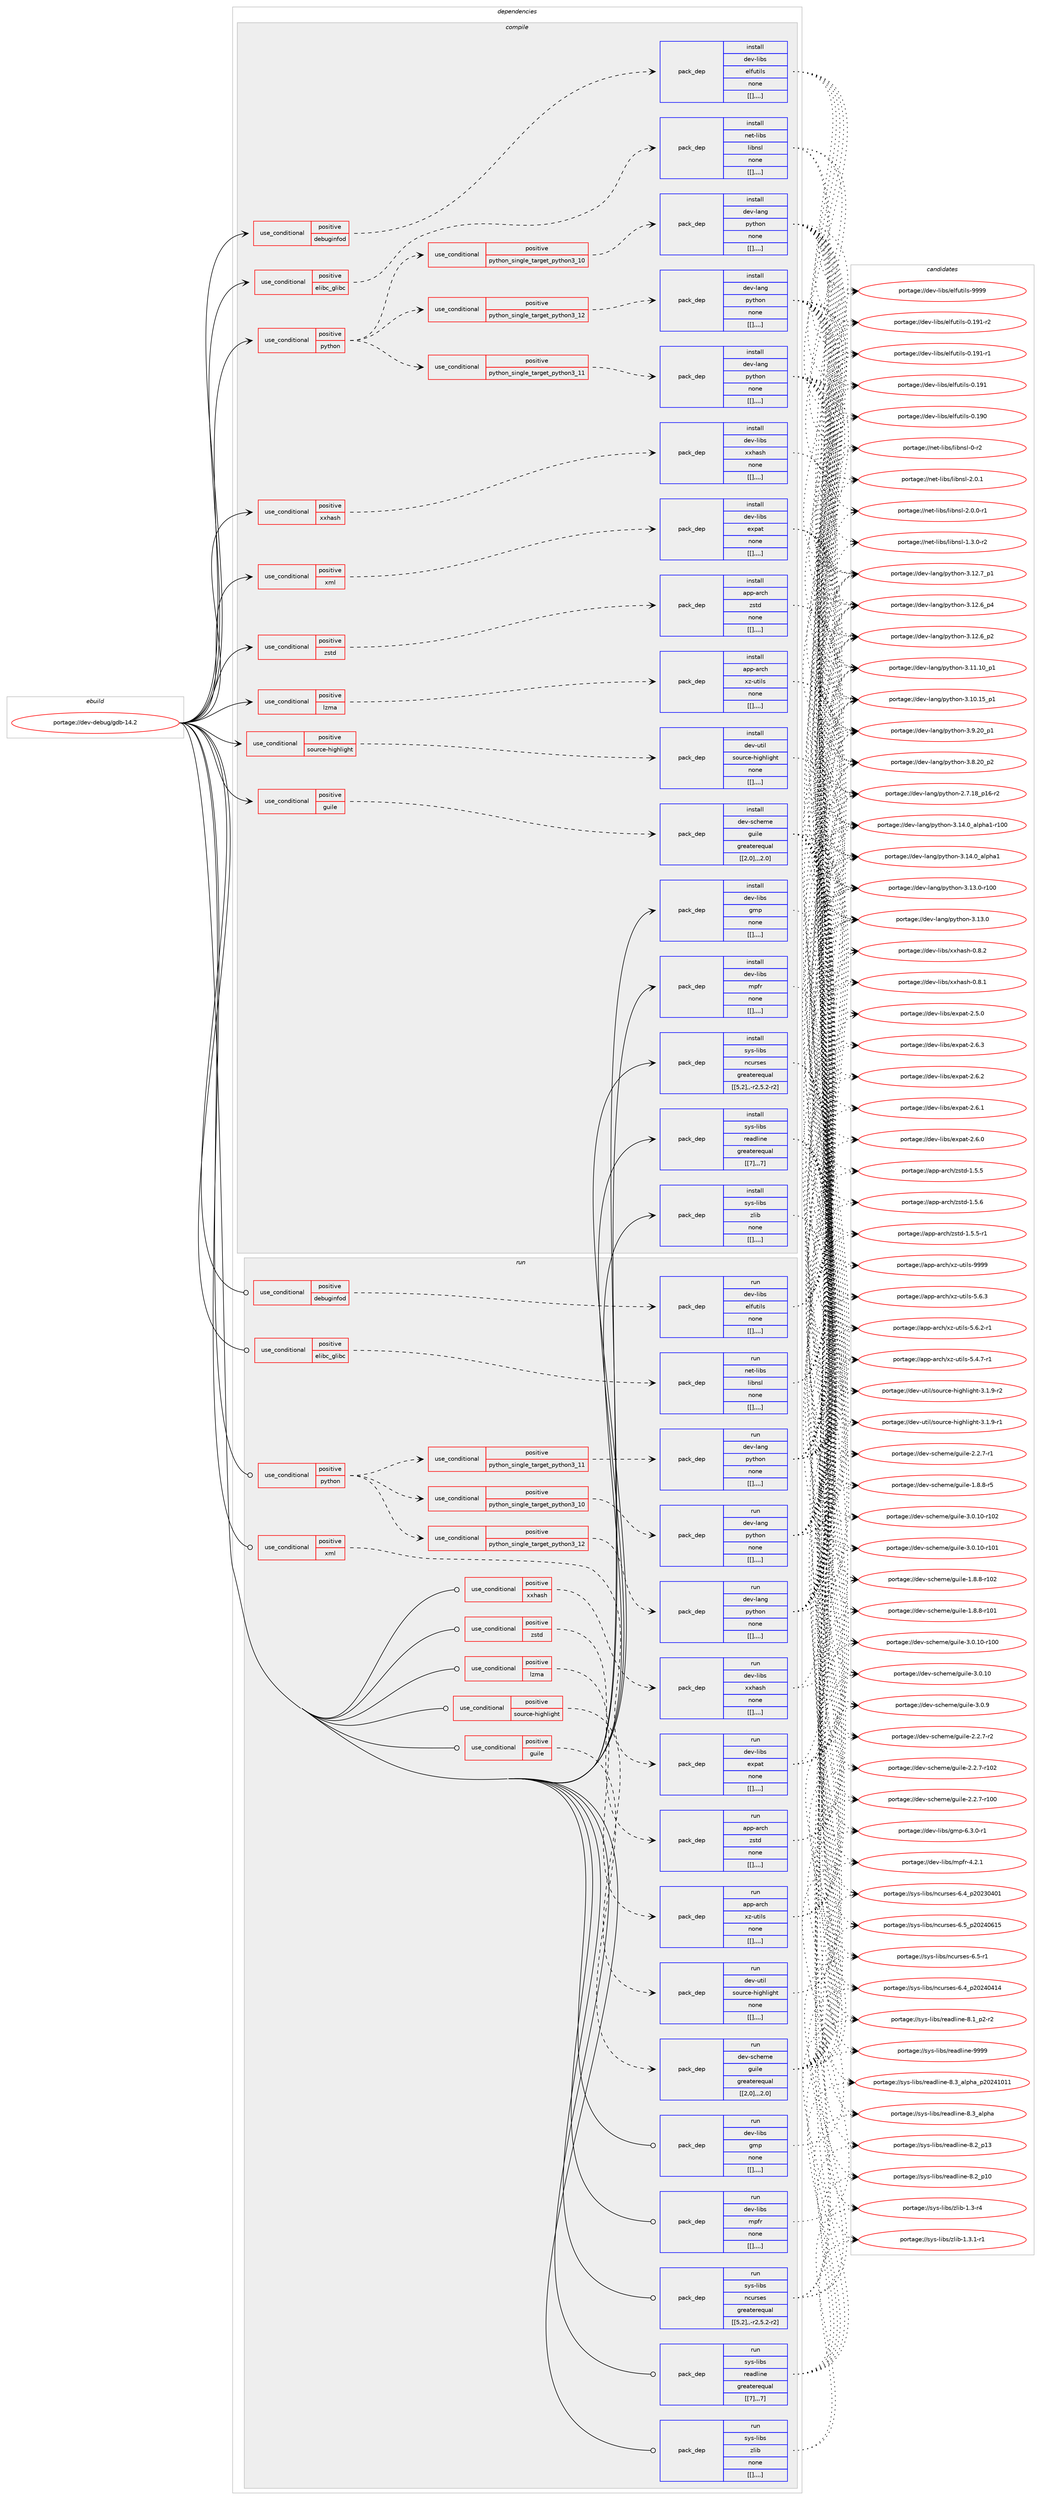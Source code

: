 digraph prolog {

# *************
# Graph options
# *************

newrank=true;
concentrate=true;
compound=true;
graph [rankdir=LR,fontname=Helvetica,fontsize=10,ranksep=1.5];#, ranksep=2.5, nodesep=0.2];
edge  [arrowhead=vee];
node  [fontname=Helvetica,fontsize=10];

# **********
# The ebuild
# **********

subgraph cluster_leftcol {
color=gray;
label=<<i>ebuild</i>>;
id [label="portage://dev-debug/gdb-14.2", color=red, width=4, href="../dev-debug/gdb-14.2.svg"];
}

# ****************
# The dependencies
# ****************

subgraph cluster_midcol {
color=gray;
label=<<i>dependencies</i>>;
subgraph cluster_compile {
fillcolor="#eeeeee";
style=filled;
label=<<i>compile</i>>;
subgraph cond20222 {
dependency74259 [label=<<TABLE BORDER="0" CELLBORDER="1" CELLSPACING="0" CELLPADDING="4"><TR><TD ROWSPAN="3" CELLPADDING="10">use_conditional</TD></TR><TR><TD>positive</TD></TR><TR><TD>debuginfod</TD></TR></TABLE>>, shape=none, color=red];
subgraph pack53025 {
dependency74344 [label=<<TABLE BORDER="0" CELLBORDER="1" CELLSPACING="0" CELLPADDING="4" WIDTH="220"><TR><TD ROWSPAN="6" CELLPADDING="30">pack_dep</TD></TR><TR><TD WIDTH="110">install</TD></TR><TR><TD>dev-libs</TD></TR><TR><TD>elfutils</TD></TR><TR><TD>none</TD></TR><TR><TD>[[],,,,]</TD></TR></TABLE>>, shape=none, color=blue];
}
dependency74259:e -> dependency74344:w [weight=20,style="dashed",arrowhead="vee"];
}
id:e -> dependency74259:w [weight=20,style="solid",arrowhead="vee"];
subgraph cond20242 {
dependency74366 [label=<<TABLE BORDER="0" CELLBORDER="1" CELLSPACING="0" CELLPADDING="4"><TR><TD ROWSPAN="3" CELLPADDING="10">use_conditional</TD></TR><TR><TD>positive</TD></TR><TR><TD>elibc_glibc</TD></TR></TABLE>>, shape=none, color=red];
subgraph pack53120 {
dependency74501 [label=<<TABLE BORDER="0" CELLBORDER="1" CELLSPACING="0" CELLPADDING="4" WIDTH="220"><TR><TD ROWSPAN="6" CELLPADDING="30">pack_dep</TD></TR><TR><TD WIDTH="110">install</TD></TR><TR><TD>net-libs</TD></TR><TR><TD>libnsl</TD></TR><TR><TD>none</TD></TR><TR><TD>[[],,,,]</TD></TR></TABLE>>, shape=none, color=blue];
}
dependency74366:e -> dependency74501:w [weight=20,style="dashed",arrowhead="vee"];
}
id:e -> dependency74366:w [weight=20,style="solid",arrowhead="vee"];
subgraph cond20305 {
dependency74547 [label=<<TABLE BORDER="0" CELLBORDER="1" CELLSPACING="0" CELLPADDING="4"><TR><TD ROWSPAN="3" CELLPADDING="10">use_conditional</TD></TR><TR><TD>positive</TD></TR><TR><TD>guile</TD></TR></TABLE>>, shape=none, color=red];
subgraph pack53227 {
dependency74550 [label=<<TABLE BORDER="0" CELLBORDER="1" CELLSPACING="0" CELLPADDING="4" WIDTH="220"><TR><TD ROWSPAN="6" CELLPADDING="30">pack_dep</TD></TR><TR><TD WIDTH="110">install</TD></TR><TR><TD>dev-scheme</TD></TR><TR><TD>guile</TD></TR><TR><TD>greaterequal</TD></TR><TR><TD>[[2,0],,,2.0]</TD></TR></TABLE>>, shape=none, color=blue];
}
dependency74547:e -> dependency74550:w [weight=20,style="dashed",arrowhead="vee"];
}
id:e -> dependency74547:w [weight=20,style="solid",arrowhead="vee"];
subgraph cond20329 {
dependency74641 [label=<<TABLE BORDER="0" CELLBORDER="1" CELLSPACING="0" CELLPADDING="4"><TR><TD ROWSPAN="3" CELLPADDING="10">use_conditional</TD></TR><TR><TD>positive</TD></TR><TR><TD>lzma</TD></TR></TABLE>>, shape=none, color=red];
subgraph pack53290 {
dependency74695 [label=<<TABLE BORDER="0" CELLBORDER="1" CELLSPACING="0" CELLPADDING="4" WIDTH="220"><TR><TD ROWSPAN="6" CELLPADDING="30">pack_dep</TD></TR><TR><TD WIDTH="110">install</TD></TR><TR><TD>app-arch</TD></TR><TR><TD>xz-utils</TD></TR><TR><TD>none</TD></TR><TR><TD>[[],,,,]</TD></TR></TABLE>>, shape=none, color=blue];
}
dependency74641:e -> dependency74695:w [weight=20,style="dashed",arrowhead="vee"];
}
id:e -> dependency74641:w [weight=20,style="solid",arrowhead="vee"];
subgraph cond20365 {
dependency74737 [label=<<TABLE BORDER="0" CELLBORDER="1" CELLSPACING="0" CELLPADDING="4"><TR><TD ROWSPAN="3" CELLPADDING="10">use_conditional</TD></TR><TR><TD>positive</TD></TR><TR><TD>python</TD></TR></TABLE>>, shape=none, color=red];
subgraph cond20375 {
dependency74764 [label=<<TABLE BORDER="0" CELLBORDER="1" CELLSPACING="0" CELLPADDING="4"><TR><TD ROWSPAN="3" CELLPADDING="10">use_conditional</TD></TR><TR><TD>positive</TD></TR><TR><TD>python_single_target_python3_10</TD></TR></TABLE>>, shape=none, color=red];
subgraph pack53375 {
dependency74772 [label=<<TABLE BORDER="0" CELLBORDER="1" CELLSPACING="0" CELLPADDING="4" WIDTH="220"><TR><TD ROWSPAN="6" CELLPADDING="30">pack_dep</TD></TR><TR><TD WIDTH="110">install</TD></TR><TR><TD>dev-lang</TD></TR><TR><TD>python</TD></TR><TR><TD>none</TD></TR><TR><TD>[[],,,,]</TD></TR></TABLE>>, shape=none, color=blue];
}
dependency74764:e -> dependency74772:w [weight=20,style="dashed",arrowhead="vee"];
}
dependency74737:e -> dependency74764:w [weight=20,style="dashed",arrowhead="vee"];
subgraph cond20387 {
dependency74780 [label=<<TABLE BORDER="0" CELLBORDER="1" CELLSPACING="0" CELLPADDING="4"><TR><TD ROWSPAN="3" CELLPADDING="10">use_conditional</TD></TR><TR><TD>positive</TD></TR><TR><TD>python_single_target_python3_11</TD></TR></TABLE>>, shape=none, color=red];
subgraph pack53513 {
dependency74975 [label=<<TABLE BORDER="0" CELLBORDER="1" CELLSPACING="0" CELLPADDING="4" WIDTH="220"><TR><TD ROWSPAN="6" CELLPADDING="30">pack_dep</TD></TR><TR><TD WIDTH="110">install</TD></TR><TR><TD>dev-lang</TD></TR><TR><TD>python</TD></TR><TR><TD>none</TD></TR><TR><TD>[[],,,,]</TD></TR></TABLE>>, shape=none, color=blue];
}
dependency74780:e -> dependency74975:w [weight=20,style="dashed",arrowhead="vee"];
}
dependency74737:e -> dependency74780:w [weight=20,style="dashed",arrowhead="vee"];
subgraph cond20458 {
dependency75078 [label=<<TABLE BORDER="0" CELLBORDER="1" CELLSPACING="0" CELLPADDING="4"><TR><TD ROWSPAN="3" CELLPADDING="10">use_conditional</TD></TR><TR><TD>positive</TD></TR><TR><TD>python_single_target_python3_12</TD></TR></TABLE>>, shape=none, color=red];
subgraph pack53582 {
dependency75091 [label=<<TABLE BORDER="0" CELLBORDER="1" CELLSPACING="0" CELLPADDING="4" WIDTH="220"><TR><TD ROWSPAN="6" CELLPADDING="30">pack_dep</TD></TR><TR><TD WIDTH="110">install</TD></TR><TR><TD>dev-lang</TD></TR><TR><TD>python</TD></TR><TR><TD>none</TD></TR><TR><TD>[[],,,,]</TD></TR></TABLE>>, shape=none, color=blue];
}
dependency75078:e -> dependency75091:w [weight=20,style="dashed",arrowhead="vee"];
}
dependency74737:e -> dependency75078:w [weight=20,style="dashed",arrowhead="vee"];
}
id:e -> dependency74737:w [weight=20,style="solid",arrowhead="vee"];
subgraph cond20493 {
dependency75150 [label=<<TABLE BORDER="0" CELLBORDER="1" CELLSPACING="0" CELLPADDING="4"><TR><TD ROWSPAN="3" CELLPADDING="10">use_conditional</TD></TR><TR><TD>positive</TD></TR><TR><TD>source-highlight</TD></TR></TABLE>>, shape=none, color=red];
subgraph pack53624 {
dependency75166 [label=<<TABLE BORDER="0" CELLBORDER="1" CELLSPACING="0" CELLPADDING="4" WIDTH="220"><TR><TD ROWSPAN="6" CELLPADDING="30">pack_dep</TD></TR><TR><TD WIDTH="110">install</TD></TR><TR><TD>dev-util</TD></TR><TR><TD>source-highlight</TD></TR><TR><TD>none</TD></TR><TR><TD>[[],,,,]</TD></TR></TABLE>>, shape=none, color=blue];
}
dependency75150:e -> dependency75166:w [weight=20,style="dashed",arrowhead="vee"];
}
id:e -> dependency75150:w [weight=20,style="solid",arrowhead="vee"];
subgraph cond20524 {
dependency75191 [label=<<TABLE BORDER="0" CELLBORDER="1" CELLSPACING="0" CELLPADDING="4"><TR><TD ROWSPAN="3" CELLPADDING="10">use_conditional</TD></TR><TR><TD>positive</TD></TR><TR><TD>xml</TD></TR></TABLE>>, shape=none, color=red];
subgraph pack53685 {
dependency75264 [label=<<TABLE BORDER="0" CELLBORDER="1" CELLSPACING="0" CELLPADDING="4" WIDTH="220"><TR><TD ROWSPAN="6" CELLPADDING="30">pack_dep</TD></TR><TR><TD WIDTH="110">install</TD></TR><TR><TD>dev-libs</TD></TR><TR><TD>expat</TD></TR><TR><TD>none</TD></TR><TR><TD>[[],,,,]</TD></TR></TABLE>>, shape=none, color=blue];
}
dependency75191:e -> dependency75264:w [weight=20,style="dashed",arrowhead="vee"];
}
id:e -> dependency75191:w [weight=20,style="solid",arrowhead="vee"];
subgraph cond20573 {
dependency75379 [label=<<TABLE BORDER="0" CELLBORDER="1" CELLSPACING="0" CELLPADDING="4"><TR><TD ROWSPAN="3" CELLPADDING="10">use_conditional</TD></TR><TR><TD>positive</TD></TR><TR><TD>xxhash</TD></TR></TABLE>>, shape=none, color=red];
subgraph pack53789 {
dependency75430 [label=<<TABLE BORDER="0" CELLBORDER="1" CELLSPACING="0" CELLPADDING="4" WIDTH="220"><TR><TD ROWSPAN="6" CELLPADDING="30">pack_dep</TD></TR><TR><TD WIDTH="110">install</TD></TR><TR><TD>dev-libs</TD></TR><TR><TD>xxhash</TD></TR><TR><TD>none</TD></TR><TR><TD>[[],,,,]</TD></TR></TABLE>>, shape=none, color=blue];
}
dependency75379:e -> dependency75430:w [weight=20,style="dashed",arrowhead="vee"];
}
id:e -> dependency75379:w [weight=20,style="solid",arrowhead="vee"];
subgraph cond20602 {
dependency75436 [label=<<TABLE BORDER="0" CELLBORDER="1" CELLSPACING="0" CELLPADDING="4"><TR><TD ROWSPAN="3" CELLPADDING="10">use_conditional</TD></TR><TR><TD>positive</TD></TR><TR><TD>zstd</TD></TR></TABLE>>, shape=none, color=red];
subgraph pack53840 {
dependency75461 [label=<<TABLE BORDER="0" CELLBORDER="1" CELLSPACING="0" CELLPADDING="4" WIDTH="220"><TR><TD ROWSPAN="6" CELLPADDING="30">pack_dep</TD></TR><TR><TD WIDTH="110">install</TD></TR><TR><TD>app-arch</TD></TR><TR><TD>zstd</TD></TR><TR><TD>none</TD></TR><TR><TD>[[],,,,]</TD></TR></TABLE>>, shape=none, color=blue];
}
dependency75436:e -> dependency75461:w [weight=20,style="dashed",arrowhead="vee"];
}
id:e -> dependency75436:w [weight=20,style="solid",arrowhead="vee"];
subgraph pack53846 {
dependency75488 [label=<<TABLE BORDER="0" CELLBORDER="1" CELLSPACING="0" CELLPADDING="4" WIDTH="220"><TR><TD ROWSPAN="6" CELLPADDING="30">pack_dep</TD></TR><TR><TD WIDTH="110">install</TD></TR><TR><TD>dev-libs</TD></TR><TR><TD>gmp</TD></TR><TR><TD>none</TD></TR><TR><TD>[[],,,,]</TD></TR></TABLE>>, shape=none, color=blue];
}
id:e -> dependency75488:w [weight=20,style="solid",arrowhead="vee"];
subgraph pack53868 {
dependency75511 [label=<<TABLE BORDER="0" CELLBORDER="1" CELLSPACING="0" CELLPADDING="4" WIDTH="220"><TR><TD ROWSPAN="6" CELLPADDING="30">pack_dep</TD></TR><TR><TD WIDTH="110">install</TD></TR><TR><TD>dev-libs</TD></TR><TR><TD>mpfr</TD></TR><TR><TD>none</TD></TR><TR><TD>[[],,,,]</TD></TR></TABLE>>, shape=none, color=blue];
}
id:e -> dependency75511:w [weight=20,style="solid",arrowhead="vee"];
subgraph pack53922 {
dependency75563 [label=<<TABLE BORDER="0" CELLBORDER="1" CELLSPACING="0" CELLPADDING="4" WIDTH="220"><TR><TD ROWSPAN="6" CELLPADDING="30">pack_dep</TD></TR><TR><TD WIDTH="110">install</TD></TR><TR><TD>sys-libs</TD></TR><TR><TD>ncurses</TD></TR><TR><TD>greaterequal</TD></TR><TR><TD>[[5,2],,-r2,5.2-r2]</TD></TR></TABLE>>, shape=none, color=blue];
}
id:e -> dependency75563:w [weight=20,style="solid",arrowhead="vee"];
subgraph pack53927 {
dependency75675 [label=<<TABLE BORDER="0" CELLBORDER="1" CELLSPACING="0" CELLPADDING="4" WIDTH="220"><TR><TD ROWSPAN="6" CELLPADDING="30">pack_dep</TD></TR><TR><TD WIDTH="110">install</TD></TR><TR><TD>sys-libs</TD></TR><TR><TD>readline</TD></TR><TR><TD>greaterequal</TD></TR><TR><TD>[[7],,,7]</TD></TR></TABLE>>, shape=none, color=blue];
}
id:e -> dependency75675:w [weight=20,style="solid",arrowhead="vee"];
subgraph pack53997 {
dependency75845 [label=<<TABLE BORDER="0" CELLBORDER="1" CELLSPACING="0" CELLPADDING="4" WIDTH="220"><TR><TD ROWSPAN="6" CELLPADDING="30">pack_dep</TD></TR><TR><TD WIDTH="110">install</TD></TR><TR><TD>sys-libs</TD></TR><TR><TD>zlib</TD></TR><TR><TD>none</TD></TR><TR><TD>[[],,,,]</TD></TR></TABLE>>, shape=none, color=blue];
}
id:e -> dependency75845:w [weight=20,style="solid",arrowhead="vee"];
}
subgraph cluster_compileandrun {
fillcolor="#eeeeee";
style=filled;
label=<<i>compile and run</i>>;
}
subgraph cluster_run {
fillcolor="#eeeeee";
style=filled;
label=<<i>run</i>>;
subgraph cond20729 {
dependency75935 [label=<<TABLE BORDER="0" CELLBORDER="1" CELLSPACING="0" CELLPADDING="4"><TR><TD ROWSPAN="3" CELLPADDING="10">use_conditional</TD></TR><TR><TD>positive</TD></TR><TR><TD>debuginfod</TD></TR></TABLE>>, shape=none, color=red];
subgraph pack54170 {
dependency76010 [label=<<TABLE BORDER="0" CELLBORDER="1" CELLSPACING="0" CELLPADDING="4" WIDTH="220"><TR><TD ROWSPAN="6" CELLPADDING="30">pack_dep</TD></TR><TR><TD WIDTH="110">run</TD></TR><TR><TD>dev-libs</TD></TR><TR><TD>elfutils</TD></TR><TR><TD>none</TD></TR><TR><TD>[[],,,,]</TD></TR></TABLE>>, shape=none, color=blue];
}
dependency75935:e -> dependency76010:w [weight=20,style="dashed",arrowhead="vee"];
}
id:e -> dependency75935:w [weight=20,style="solid",arrowhead="odot"];
subgraph cond20796 {
dependency76117 [label=<<TABLE BORDER="0" CELLBORDER="1" CELLSPACING="0" CELLPADDING="4"><TR><TD ROWSPAN="3" CELLPADDING="10">use_conditional</TD></TR><TR><TD>positive</TD></TR><TR><TD>elibc_glibc</TD></TR></TABLE>>, shape=none, color=red];
subgraph pack54278 {
dependency76141 [label=<<TABLE BORDER="0" CELLBORDER="1" CELLSPACING="0" CELLPADDING="4" WIDTH="220"><TR><TD ROWSPAN="6" CELLPADDING="30">pack_dep</TD></TR><TR><TD WIDTH="110">run</TD></TR><TR><TD>net-libs</TD></TR><TR><TD>libnsl</TD></TR><TR><TD>none</TD></TR><TR><TD>[[],,,,]</TD></TR></TABLE>>, shape=none, color=blue];
}
dependency76117:e -> dependency76141:w [weight=20,style="dashed",arrowhead="vee"];
}
id:e -> dependency76117:w [weight=20,style="solid",arrowhead="odot"];
subgraph cond20860 {
dependency76234 [label=<<TABLE BORDER="0" CELLBORDER="1" CELLSPACING="0" CELLPADDING="4"><TR><TD ROWSPAN="3" CELLPADDING="10">use_conditional</TD></TR><TR><TD>positive</TD></TR><TR><TD>guile</TD></TR></TABLE>>, shape=none, color=red];
subgraph pack54398 {
dependency76340 [label=<<TABLE BORDER="0" CELLBORDER="1" CELLSPACING="0" CELLPADDING="4" WIDTH="220"><TR><TD ROWSPAN="6" CELLPADDING="30">pack_dep</TD></TR><TR><TD WIDTH="110">run</TD></TR><TR><TD>dev-scheme</TD></TR><TR><TD>guile</TD></TR><TR><TD>greaterequal</TD></TR><TR><TD>[[2,0],,,2.0]</TD></TR></TABLE>>, shape=none, color=blue];
}
dependency76234:e -> dependency76340:w [weight=20,style="dashed",arrowhead="vee"];
}
id:e -> dependency76234:w [weight=20,style="solid",arrowhead="odot"];
subgraph cond20930 {
dependency76382 [label=<<TABLE BORDER="0" CELLBORDER="1" CELLSPACING="0" CELLPADDING="4"><TR><TD ROWSPAN="3" CELLPADDING="10">use_conditional</TD></TR><TR><TD>positive</TD></TR><TR><TD>lzma</TD></TR></TABLE>>, shape=none, color=red];
subgraph pack54442 {
dependency76385 [label=<<TABLE BORDER="0" CELLBORDER="1" CELLSPACING="0" CELLPADDING="4" WIDTH="220"><TR><TD ROWSPAN="6" CELLPADDING="30">pack_dep</TD></TR><TR><TD WIDTH="110">run</TD></TR><TR><TD>app-arch</TD></TR><TR><TD>xz-utils</TD></TR><TR><TD>none</TD></TR><TR><TD>[[],,,,]</TD></TR></TABLE>>, shape=none, color=blue];
}
dependency76382:e -> dependency76385:w [weight=20,style="dashed",arrowhead="vee"];
}
id:e -> dependency76382:w [weight=20,style="solid",arrowhead="odot"];
subgraph cond20934 {
dependency76392 [label=<<TABLE BORDER="0" CELLBORDER="1" CELLSPACING="0" CELLPADDING="4"><TR><TD ROWSPAN="3" CELLPADDING="10">use_conditional</TD></TR><TR><TD>positive</TD></TR><TR><TD>python</TD></TR></TABLE>>, shape=none, color=red];
subgraph cond20937 {
dependency76397 [label=<<TABLE BORDER="0" CELLBORDER="1" CELLSPACING="0" CELLPADDING="4"><TR><TD ROWSPAN="3" CELLPADDING="10">use_conditional</TD></TR><TR><TD>positive</TD></TR><TR><TD>python_single_target_python3_10</TD></TR></TABLE>>, shape=none, color=red];
subgraph pack54458 {
dependency76476 [label=<<TABLE BORDER="0" CELLBORDER="1" CELLSPACING="0" CELLPADDING="4" WIDTH="220"><TR><TD ROWSPAN="6" CELLPADDING="30">pack_dep</TD></TR><TR><TD WIDTH="110">run</TD></TR><TR><TD>dev-lang</TD></TR><TR><TD>python</TD></TR><TR><TD>none</TD></TR><TR><TD>[[],,,,]</TD></TR></TABLE>>, shape=none, color=blue];
}
dependency76397:e -> dependency76476:w [weight=20,style="dashed",arrowhead="vee"];
}
dependency76392:e -> dependency76397:w [weight=20,style="dashed",arrowhead="vee"];
subgraph cond21011 {
dependency76619 [label=<<TABLE BORDER="0" CELLBORDER="1" CELLSPACING="0" CELLPADDING="4"><TR><TD ROWSPAN="3" CELLPADDING="10">use_conditional</TD></TR><TR><TD>positive</TD></TR><TR><TD>python_single_target_python3_11</TD></TR></TABLE>>, shape=none, color=red];
subgraph pack54614 {
dependency76676 [label=<<TABLE BORDER="0" CELLBORDER="1" CELLSPACING="0" CELLPADDING="4" WIDTH="220"><TR><TD ROWSPAN="6" CELLPADDING="30">pack_dep</TD></TR><TR><TD WIDTH="110">run</TD></TR><TR><TD>dev-lang</TD></TR><TR><TD>python</TD></TR><TR><TD>none</TD></TR><TR><TD>[[],,,,]</TD></TR></TABLE>>, shape=none, color=blue];
}
dependency76619:e -> dependency76676:w [weight=20,style="dashed",arrowhead="vee"];
}
dependency76392:e -> dependency76619:w [weight=20,style="dashed",arrowhead="vee"];
subgraph cond21048 {
dependency76736 [label=<<TABLE BORDER="0" CELLBORDER="1" CELLSPACING="0" CELLPADDING="4"><TR><TD ROWSPAN="3" CELLPADDING="10">use_conditional</TD></TR><TR><TD>positive</TD></TR><TR><TD>python_single_target_python3_12</TD></TR></TABLE>>, shape=none, color=red];
subgraph pack54666 {
dependency76754 [label=<<TABLE BORDER="0" CELLBORDER="1" CELLSPACING="0" CELLPADDING="4" WIDTH="220"><TR><TD ROWSPAN="6" CELLPADDING="30">pack_dep</TD></TR><TR><TD WIDTH="110">run</TD></TR><TR><TD>dev-lang</TD></TR><TR><TD>python</TD></TR><TR><TD>none</TD></TR><TR><TD>[[],,,,]</TD></TR></TABLE>>, shape=none, color=blue];
}
dependency76736:e -> dependency76754:w [weight=20,style="dashed",arrowhead="vee"];
}
dependency76392:e -> dependency76736:w [weight=20,style="dashed",arrowhead="vee"];
}
id:e -> dependency76392:w [weight=20,style="solid",arrowhead="odot"];
subgraph cond21074 {
dependency76829 [label=<<TABLE BORDER="0" CELLBORDER="1" CELLSPACING="0" CELLPADDING="4"><TR><TD ROWSPAN="3" CELLPADDING="10">use_conditional</TD></TR><TR><TD>positive</TD></TR><TR><TD>source-highlight</TD></TR></TABLE>>, shape=none, color=red];
subgraph pack54732 {
dependency76830 [label=<<TABLE BORDER="0" CELLBORDER="1" CELLSPACING="0" CELLPADDING="4" WIDTH="220"><TR><TD ROWSPAN="6" CELLPADDING="30">pack_dep</TD></TR><TR><TD WIDTH="110">run</TD></TR><TR><TD>dev-util</TD></TR><TR><TD>source-highlight</TD></TR><TR><TD>none</TD></TR><TR><TD>[[],,,,]</TD></TR></TABLE>>, shape=none, color=blue];
}
dependency76829:e -> dependency76830:w [weight=20,style="dashed",arrowhead="vee"];
}
id:e -> dependency76829:w [weight=20,style="solid",arrowhead="odot"];
subgraph cond21083 {
dependency76835 [label=<<TABLE BORDER="0" CELLBORDER="1" CELLSPACING="0" CELLPADDING="4"><TR><TD ROWSPAN="3" CELLPADDING="10">use_conditional</TD></TR><TR><TD>positive</TD></TR><TR><TD>xml</TD></TR></TABLE>>, shape=none, color=red];
subgraph pack54765 {
dependency76870 [label=<<TABLE BORDER="0" CELLBORDER="1" CELLSPACING="0" CELLPADDING="4" WIDTH="220"><TR><TD ROWSPAN="6" CELLPADDING="30">pack_dep</TD></TR><TR><TD WIDTH="110">run</TD></TR><TR><TD>dev-libs</TD></TR><TR><TD>expat</TD></TR><TR><TD>none</TD></TR><TR><TD>[[],,,,]</TD></TR></TABLE>>, shape=none, color=blue];
}
dependency76835:e -> dependency76870:w [weight=20,style="dashed",arrowhead="vee"];
}
id:e -> dependency76835:w [weight=20,style="solid",arrowhead="odot"];
subgraph cond21090 {
dependency76873 [label=<<TABLE BORDER="0" CELLBORDER="1" CELLSPACING="0" CELLPADDING="4"><TR><TD ROWSPAN="3" CELLPADDING="10">use_conditional</TD></TR><TR><TD>positive</TD></TR><TR><TD>xxhash</TD></TR></TABLE>>, shape=none, color=red];
subgraph pack54785 {
dependency76983 [label=<<TABLE BORDER="0" CELLBORDER="1" CELLSPACING="0" CELLPADDING="4" WIDTH="220"><TR><TD ROWSPAN="6" CELLPADDING="30">pack_dep</TD></TR><TR><TD WIDTH="110">run</TD></TR><TR><TD>dev-libs</TD></TR><TR><TD>xxhash</TD></TR><TR><TD>none</TD></TR><TR><TD>[[],,,,]</TD></TR></TABLE>>, shape=none, color=blue];
}
dependency76873:e -> dependency76983:w [weight=20,style="dashed",arrowhead="vee"];
}
id:e -> dependency76873:w [weight=20,style="solid",arrowhead="odot"];
subgraph cond21114 {
dependency76989 [label=<<TABLE BORDER="0" CELLBORDER="1" CELLSPACING="0" CELLPADDING="4"><TR><TD ROWSPAN="3" CELLPADDING="10">use_conditional</TD></TR><TR><TD>positive</TD></TR><TR><TD>zstd</TD></TR></TABLE>>, shape=none, color=red];
subgraph pack54874 {
dependency77031 [label=<<TABLE BORDER="0" CELLBORDER="1" CELLSPACING="0" CELLPADDING="4" WIDTH="220"><TR><TD ROWSPAN="6" CELLPADDING="30">pack_dep</TD></TR><TR><TD WIDTH="110">run</TD></TR><TR><TD>app-arch</TD></TR><TR><TD>zstd</TD></TR><TR><TD>none</TD></TR><TR><TD>[[],,,,]</TD></TR></TABLE>>, shape=none, color=blue];
}
dependency76989:e -> dependency77031:w [weight=20,style="dashed",arrowhead="vee"];
}
id:e -> dependency76989:w [weight=20,style="solid",arrowhead="odot"];
subgraph pack54928 {
dependency77101 [label=<<TABLE BORDER="0" CELLBORDER="1" CELLSPACING="0" CELLPADDING="4" WIDTH="220"><TR><TD ROWSPAN="6" CELLPADDING="30">pack_dep</TD></TR><TR><TD WIDTH="110">run</TD></TR><TR><TD>dev-libs</TD></TR><TR><TD>gmp</TD></TR><TR><TD>none</TD></TR><TR><TD>[[],,,,]</TD></TR></TABLE>>, shape=none, color=blue];
}
id:e -> dependency77101:w [weight=20,style="solid",arrowhead="odot"];
subgraph pack54953 {
dependency77168 [label=<<TABLE BORDER="0" CELLBORDER="1" CELLSPACING="0" CELLPADDING="4" WIDTH="220"><TR><TD ROWSPAN="6" CELLPADDING="30">pack_dep</TD></TR><TR><TD WIDTH="110">run</TD></TR><TR><TD>dev-libs</TD></TR><TR><TD>mpfr</TD></TR><TR><TD>none</TD></TR><TR><TD>[[],,,,]</TD></TR></TABLE>>, shape=none, color=blue];
}
id:e -> dependency77168:w [weight=20,style="solid",arrowhead="odot"];
subgraph pack55000 {
dependency77235 [label=<<TABLE BORDER="0" CELLBORDER="1" CELLSPACING="0" CELLPADDING="4" WIDTH="220"><TR><TD ROWSPAN="6" CELLPADDING="30">pack_dep</TD></TR><TR><TD WIDTH="110">run</TD></TR><TR><TD>sys-libs</TD></TR><TR><TD>ncurses</TD></TR><TR><TD>greaterequal</TD></TR><TR><TD>[[5,2],,-r2,5.2-r2]</TD></TR></TABLE>>, shape=none, color=blue];
}
id:e -> dependency77235:w [weight=20,style="solid",arrowhead="odot"];
subgraph pack55042 {
dependency77253 [label=<<TABLE BORDER="0" CELLBORDER="1" CELLSPACING="0" CELLPADDING="4" WIDTH="220"><TR><TD ROWSPAN="6" CELLPADDING="30">pack_dep</TD></TR><TR><TD WIDTH="110">run</TD></TR><TR><TD>sys-libs</TD></TR><TR><TD>readline</TD></TR><TR><TD>greaterequal</TD></TR><TR><TD>[[7],,,7]</TD></TR></TABLE>>, shape=none, color=blue];
}
id:e -> dependency77253:w [weight=20,style="solid",arrowhead="odot"];
subgraph pack55054 {
dependency77256 [label=<<TABLE BORDER="0" CELLBORDER="1" CELLSPACING="0" CELLPADDING="4" WIDTH="220"><TR><TD ROWSPAN="6" CELLPADDING="30">pack_dep</TD></TR><TR><TD WIDTH="110">run</TD></TR><TR><TD>sys-libs</TD></TR><TR><TD>zlib</TD></TR><TR><TD>none</TD></TR><TR><TD>[[],,,,]</TD></TR></TABLE>>, shape=none, color=blue];
}
id:e -> dependency77256:w [weight=20,style="solid",arrowhead="odot"];
}
}

# **************
# The candidates
# **************

subgraph cluster_choices {
rank=same;
color=gray;
label=<<i>candidates</i>>;

subgraph choice53482 {
color=black;
nodesep=1;
choice1001011184510810598115471011081021171161051081154557575757 [label="portage://dev-libs/elfutils-9999", color=red, width=4,href="../dev-libs/elfutils-9999.svg"];
choice1001011184510810598115471011081021171161051081154548464957494511450 [label="portage://dev-libs/elfutils-0.191-r2", color=red, width=4,href="../dev-libs/elfutils-0.191-r2.svg"];
choice1001011184510810598115471011081021171161051081154548464957494511449 [label="portage://dev-libs/elfutils-0.191-r1", color=red, width=4,href="../dev-libs/elfutils-0.191-r1.svg"];
choice100101118451081059811547101108102117116105108115454846495749 [label="portage://dev-libs/elfutils-0.191", color=red, width=4,href="../dev-libs/elfutils-0.191.svg"];
choice100101118451081059811547101108102117116105108115454846495748 [label="portage://dev-libs/elfutils-0.190", color=red, width=4,href="../dev-libs/elfutils-0.190.svg"];
dependency74344:e -> choice1001011184510810598115471011081021171161051081154557575757:w [style=dotted,weight="100"];
dependency74344:e -> choice1001011184510810598115471011081021171161051081154548464957494511450:w [style=dotted,weight="100"];
dependency74344:e -> choice1001011184510810598115471011081021171161051081154548464957494511449:w [style=dotted,weight="100"];
dependency74344:e -> choice100101118451081059811547101108102117116105108115454846495749:w [style=dotted,weight="100"];
dependency74344:e -> choice100101118451081059811547101108102117116105108115454846495748:w [style=dotted,weight="100"];
}
subgraph choice53497 {
color=black;
nodesep=1;
choice11010111645108105981154710810598110115108455046484649 [label="portage://net-libs/libnsl-2.0.1", color=red, width=4,href="../net-libs/libnsl-2.0.1.svg"];
choice110101116451081059811547108105981101151084550464846484511449 [label="portage://net-libs/libnsl-2.0.0-r1", color=red, width=4,href="../net-libs/libnsl-2.0.0-r1.svg"];
choice110101116451081059811547108105981101151084549465146484511450 [label="portage://net-libs/libnsl-1.3.0-r2", color=red, width=4,href="../net-libs/libnsl-1.3.0-r2.svg"];
choice1101011164510810598115471081059811011510845484511450 [label="portage://net-libs/libnsl-0-r2", color=red, width=4,href="../net-libs/libnsl-0-r2.svg"];
dependency74501:e -> choice11010111645108105981154710810598110115108455046484649:w [style=dotted,weight="100"];
dependency74501:e -> choice110101116451081059811547108105981101151084550464846484511449:w [style=dotted,weight="100"];
dependency74501:e -> choice110101116451081059811547108105981101151084549465146484511450:w [style=dotted,weight="100"];
dependency74501:e -> choice1101011164510810598115471081059811011510845484511450:w [style=dotted,weight="100"];
}
subgraph choice53504 {
color=black;
nodesep=1;
choice1001011184511599104101109101471031171051081014551464846494845114494850 [label="portage://dev-scheme/guile-3.0.10-r102", color=red, width=4,href="../dev-scheme/guile-3.0.10-r102.svg"];
choice1001011184511599104101109101471031171051081014551464846494845114494849 [label="portage://dev-scheme/guile-3.0.10-r101", color=red, width=4,href="../dev-scheme/guile-3.0.10-r101.svg"];
choice1001011184511599104101109101471031171051081014551464846494845114494848 [label="portage://dev-scheme/guile-3.0.10-r100", color=red, width=4,href="../dev-scheme/guile-3.0.10-r100.svg"];
choice10010111845115991041011091014710311710510810145514648464948 [label="portage://dev-scheme/guile-3.0.10", color=red, width=4,href="../dev-scheme/guile-3.0.10.svg"];
choice100101118451159910410110910147103117105108101455146484657 [label="portage://dev-scheme/guile-3.0.9", color=red, width=4,href="../dev-scheme/guile-3.0.9.svg"];
choice1001011184511599104101109101471031171051081014550465046554511450 [label="portage://dev-scheme/guile-2.2.7-r2", color=red, width=4,href="../dev-scheme/guile-2.2.7-r2.svg"];
choice10010111845115991041011091014710311710510810145504650465545114494850 [label="portage://dev-scheme/guile-2.2.7-r102", color=red, width=4,href="../dev-scheme/guile-2.2.7-r102.svg"];
choice10010111845115991041011091014710311710510810145504650465545114494848 [label="portage://dev-scheme/guile-2.2.7-r100", color=red, width=4,href="../dev-scheme/guile-2.2.7-r100.svg"];
choice1001011184511599104101109101471031171051081014550465046554511449 [label="portage://dev-scheme/guile-2.2.7-r1", color=red, width=4,href="../dev-scheme/guile-2.2.7-r1.svg"];
choice1001011184511599104101109101471031171051081014549465646564511453 [label="portage://dev-scheme/guile-1.8.8-r5", color=red, width=4,href="../dev-scheme/guile-1.8.8-r5.svg"];
choice10010111845115991041011091014710311710510810145494656465645114494850 [label="portage://dev-scheme/guile-1.8.8-r102", color=red, width=4,href="../dev-scheme/guile-1.8.8-r102.svg"];
choice10010111845115991041011091014710311710510810145494656465645114494849 [label="portage://dev-scheme/guile-1.8.8-r101", color=red, width=4,href="../dev-scheme/guile-1.8.8-r101.svg"];
dependency74550:e -> choice1001011184511599104101109101471031171051081014551464846494845114494850:w [style=dotted,weight="100"];
dependency74550:e -> choice1001011184511599104101109101471031171051081014551464846494845114494849:w [style=dotted,weight="100"];
dependency74550:e -> choice1001011184511599104101109101471031171051081014551464846494845114494848:w [style=dotted,weight="100"];
dependency74550:e -> choice10010111845115991041011091014710311710510810145514648464948:w [style=dotted,weight="100"];
dependency74550:e -> choice100101118451159910410110910147103117105108101455146484657:w [style=dotted,weight="100"];
dependency74550:e -> choice1001011184511599104101109101471031171051081014550465046554511450:w [style=dotted,weight="100"];
dependency74550:e -> choice10010111845115991041011091014710311710510810145504650465545114494850:w [style=dotted,weight="100"];
dependency74550:e -> choice10010111845115991041011091014710311710510810145504650465545114494848:w [style=dotted,weight="100"];
dependency74550:e -> choice1001011184511599104101109101471031171051081014550465046554511449:w [style=dotted,weight="100"];
dependency74550:e -> choice1001011184511599104101109101471031171051081014549465646564511453:w [style=dotted,weight="100"];
dependency74550:e -> choice10010111845115991041011091014710311710510810145494656465645114494850:w [style=dotted,weight="100"];
dependency74550:e -> choice10010111845115991041011091014710311710510810145494656465645114494849:w [style=dotted,weight="100"];
}
subgraph choice53526 {
color=black;
nodesep=1;
choice9711211245971149910447120122451171161051081154557575757 [label="portage://app-arch/xz-utils-9999", color=red, width=4,href="../app-arch/xz-utils-9999.svg"];
choice971121124597114991044712012245117116105108115455346544651 [label="portage://app-arch/xz-utils-5.6.3", color=red, width=4,href="../app-arch/xz-utils-5.6.3.svg"];
choice9711211245971149910447120122451171161051081154553465446504511449 [label="portage://app-arch/xz-utils-5.6.2-r1", color=red, width=4,href="../app-arch/xz-utils-5.6.2-r1.svg"];
choice9711211245971149910447120122451171161051081154553465246554511449 [label="portage://app-arch/xz-utils-5.4.7-r1", color=red, width=4,href="../app-arch/xz-utils-5.4.7-r1.svg"];
dependency74695:e -> choice9711211245971149910447120122451171161051081154557575757:w [style=dotted,weight="100"];
dependency74695:e -> choice971121124597114991044712012245117116105108115455346544651:w [style=dotted,weight="100"];
dependency74695:e -> choice9711211245971149910447120122451171161051081154553465446504511449:w [style=dotted,weight="100"];
dependency74695:e -> choice9711211245971149910447120122451171161051081154553465246554511449:w [style=dotted,weight="100"];
}
subgraph choice53530 {
color=black;
nodesep=1;
choice100101118451089711010347112121116104111110455146495246489597108112104974945114494848 [label="portage://dev-lang/python-3.14.0_alpha1-r100", color=red, width=4,href="../dev-lang/python-3.14.0_alpha1-r100.svg"];
choice1001011184510897110103471121211161041111104551464952464895971081121049749 [label="portage://dev-lang/python-3.14.0_alpha1", color=red, width=4,href="../dev-lang/python-3.14.0_alpha1.svg"];
choice1001011184510897110103471121211161041111104551464951464845114494848 [label="portage://dev-lang/python-3.13.0-r100", color=red, width=4,href="../dev-lang/python-3.13.0-r100.svg"];
choice10010111845108971101034711212111610411111045514649514648 [label="portage://dev-lang/python-3.13.0", color=red, width=4,href="../dev-lang/python-3.13.0.svg"];
choice100101118451089711010347112121116104111110455146495046559511249 [label="portage://dev-lang/python-3.12.7_p1", color=red, width=4,href="../dev-lang/python-3.12.7_p1.svg"];
choice100101118451089711010347112121116104111110455146495046549511252 [label="portage://dev-lang/python-3.12.6_p4", color=red, width=4,href="../dev-lang/python-3.12.6_p4.svg"];
choice100101118451089711010347112121116104111110455146495046549511250 [label="portage://dev-lang/python-3.12.6_p2", color=red, width=4,href="../dev-lang/python-3.12.6_p2.svg"];
choice10010111845108971101034711212111610411111045514649494649489511249 [label="portage://dev-lang/python-3.11.10_p1", color=red, width=4,href="../dev-lang/python-3.11.10_p1.svg"];
choice10010111845108971101034711212111610411111045514649484649539511249 [label="portage://dev-lang/python-3.10.15_p1", color=red, width=4,href="../dev-lang/python-3.10.15_p1.svg"];
choice100101118451089711010347112121116104111110455146574650489511249 [label="portage://dev-lang/python-3.9.20_p1", color=red, width=4,href="../dev-lang/python-3.9.20_p1.svg"];
choice100101118451089711010347112121116104111110455146564650489511250 [label="portage://dev-lang/python-3.8.20_p2", color=red, width=4,href="../dev-lang/python-3.8.20_p2.svg"];
choice100101118451089711010347112121116104111110455046554649569511249544511450 [label="portage://dev-lang/python-2.7.18_p16-r2", color=red, width=4,href="../dev-lang/python-2.7.18_p16-r2.svg"];
dependency74772:e -> choice100101118451089711010347112121116104111110455146495246489597108112104974945114494848:w [style=dotted,weight="100"];
dependency74772:e -> choice1001011184510897110103471121211161041111104551464952464895971081121049749:w [style=dotted,weight="100"];
dependency74772:e -> choice1001011184510897110103471121211161041111104551464951464845114494848:w [style=dotted,weight="100"];
dependency74772:e -> choice10010111845108971101034711212111610411111045514649514648:w [style=dotted,weight="100"];
dependency74772:e -> choice100101118451089711010347112121116104111110455146495046559511249:w [style=dotted,weight="100"];
dependency74772:e -> choice100101118451089711010347112121116104111110455146495046549511252:w [style=dotted,weight="100"];
dependency74772:e -> choice100101118451089711010347112121116104111110455146495046549511250:w [style=dotted,weight="100"];
dependency74772:e -> choice10010111845108971101034711212111610411111045514649494649489511249:w [style=dotted,weight="100"];
dependency74772:e -> choice10010111845108971101034711212111610411111045514649484649539511249:w [style=dotted,weight="100"];
dependency74772:e -> choice100101118451089711010347112121116104111110455146574650489511249:w [style=dotted,weight="100"];
dependency74772:e -> choice100101118451089711010347112121116104111110455146564650489511250:w [style=dotted,weight="100"];
dependency74772:e -> choice100101118451089711010347112121116104111110455046554649569511249544511450:w [style=dotted,weight="100"];
}
subgraph choice53598 {
color=black;
nodesep=1;
choice100101118451089711010347112121116104111110455146495246489597108112104974945114494848 [label="portage://dev-lang/python-3.14.0_alpha1-r100", color=red, width=4,href="../dev-lang/python-3.14.0_alpha1-r100.svg"];
choice1001011184510897110103471121211161041111104551464952464895971081121049749 [label="portage://dev-lang/python-3.14.0_alpha1", color=red, width=4,href="../dev-lang/python-3.14.0_alpha1.svg"];
choice1001011184510897110103471121211161041111104551464951464845114494848 [label="portage://dev-lang/python-3.13.0-r100", color=red, width=4,href="../dev-lang/python-3.13.0-r100.svg"];
choice10010111845108971101034711212111610411111045514649514648 [label="portage://dev-lang/python-3.13.0", color=red, width=4,href="../dev-lang/python-3.13.0.svg"];
choice100101118451089711010347112121116104111110455146495046559511249 [label="portage://dev-lang/python-3.12.7_p1", color=red, width=4,href="../dev-lang/python-3.12.7_p1.svg"];
choice100101118451089711010347112121116104111110455146495046549511252 [label="portage://dev-lang/python-3.12.6_p4", color=red, width=4,href="../dev-lang/python-3.12.6_p4.svg"];
choice100101118451089711010347112121116104111110455146495046549511250 [label="portage://dev-lang/python-3.12.6_p2", color=red, width=4,href="../dev-lang/python-3.12.6_p2.svg"];
choice10010111845108971101034711212111610411111045514649494649489511249 [label="portage://dev-lang/python-3.11.10_p1", color=red, width=4,href="../dev-lang/python-3.11.10_p1.svg"];
choice10010111845108971101034711212111610411111045514649484649539511249 [label="portage://dev-lang/python-3.10.15_p1", color=red, width=4,href="../dev-lang/python-3.10.15_p1.svg"];
choice100101118451089711010347112121116104111110455146574650489511249 [label="portage://dev-lang/python-3.9.20_p1", color=red, width=4,href="../dev-lang/python-3.9.20_p1.svg"];
choice100101118451089711010347112121116104111110455146564650489511250 [label="portage://dev-lang/python-3.8.20_p2", color=red, width=4,href="../dev-lang/python-3.8.20_p2.svg"];
choice100101118451089711010347112121116104111110455046554649569511249544511450 [label="portage://dev-lang/python-2.7.18_p16-r2", color=red, width=4,href="../dev-lang/python-2.7.18_p16-r2.svg"];
dependency74975:e -> choice100101118451089711010347112121116104111110455146495246489597108112104974945114494848:w [style=dotted,weight="100"];
dependency74975:e -> choice1001011184510897110103471121211161041111104551464952464895971081121049749:w [style=dotted,weight="100"];
dependency74975:e -> choice1001011184510897110103471121211161041111104551464951464845114494848:w [style=dotted,weight="100"];
dependency74975:e -> choice10010111845108971101034711212111610411111045514649514648:w [style=dotted,weight="100"];
dependency74975:e -> choice100101118451089711010347112121116104111110455146495046559511249:w [style=dotted,weight="100"];
dependency74975:e -> choice100101118451089711010347112121116104111110455146495046549511252:w [style=dotted,weight="100"];
dependency74975:e -> choice100101118451089711010347112121116104111110455146495046549511250:w [style=dotted,weight="100"];
dependency74975:e -> choice10010111845108971101034711212111610411111045514649494649489511249:w [style=dotted,weight="100"];
dependency74975:e -> choice10010111845108971101034711212111610411111045514649484649539511249:w [style=dotted,weight="100"];
dependency74975:e -> choice100101118451089711010347112121116104111110455146574650489511249:w [style=dotted,weight="100"];
dependency74975:e -> choice100101118451089711010347112121116104111110455146564650489511250:w [style=dotted,weight="100"];
dependency74975:e -> choice100101118451089711010347112121116104111110455046554649569511249544511450:w [style=dotted,weight="100"];
}
subgraph choice53640 {
color=black;
nodesep=1;
choice100101118451089711010347112121116104111110455146495246489597108112104974945114494848 [label="portage://dev-lang/python-3.14.0_alpha1-r100", color=red, width=4,href="../dev-lang/python-3.14.0_alpha1-r100.svg"];
choice1001011184510897110103471121211161041111104551464952464895971081121049749 [label="portage://dev-lang/python-3.14.0_alpha1", color=red, width=4,href="../dev-lang/python-3.14.0_alpha1.svg"];
choice1001011184510897110103471121211161041111104551464951464845114494848 [label="portage://dev-lang/python-3.13.0-r100", color=red, width=4,href="../dev-lang/python-3.13.0-r100.svg"];
choice10010111845108971101034711212111610411111045514649514648 [label="portage://dev-lang/python-3.13.0", color=red, width=4,href="../dev-lang/python-3.13.0.svg"];
choice100101118451089711010347112121116104111110455146495046559511249 [label="portage://dev-lang/python-3.12.7_p1", color=red, width=4,href="../dev-lang/python-3.12.7_p1.svg"];
choice100101118451089711010347112121116104111110455146495046549511252 [label="portage://dev-lang/python-3.12.6_p4", color=red, width=4,href="../dev-lang/python-3.12.6_p4.svg"];
choice100101118451089711010347112121116104111110455146495046549511250 [label="portage://dev-lang/python-3.12.6_p2", color=red, width=4,href="../dev-lang/python-3.12.6_p2.svg"];
choice10010111845108971101034711212111610411111045514649494649489511249 [label="portage://dev-lang/python-3.11.10_p1", color=red, width=4,href="../dev-lang/python-3.11.10_p1.svg"];
choice10010111845108971101034711212111610411111045514649484649539511249 [label="portage://dev-lang/python-3.10.15_p1", color=red, width=4,href="../dev-lang/python-3.10.15_p1.svg"];
choice100101118451089711010347112121116104111110455146574650489511249 [label="portage://dev-lang/python-3.9.20_p1", color=red, width=4,href="../dev-lang/python-3.9.20_p1.svg"];
choice100101118451089711010347112121116104111110455146564650489511250 [label="portage://dev-lang/python-3.8.20_p2", color=red, width=4,href="../dev-lang/python-3.8.20_p2.svg"];
choice100101118451089711010347112121116104111110455046554649569511249544511450 [label="portage://dev-lang/python-2.7.18_p16-r2", color=red, width=4,href="../dev-lang/python-2.7.18_p16-r2.svg"];
dependency75091:e -> choice100101118451089711010347112121116104111110455146495246489597108112104974945114494848:w [style=dotted,weight="100"];
dependency75091:e -> choice1001011184510897110103471121211161041111104551464952464895971081121049749:w [style=dotted,weight="100"];
dependency75091:e -> choice1001011184510897110103471121211161041111104551464951464845114494848:w [style=dotted,weight="100"];
dependency75091:e -> choice10010111845108971101034711212111610411111045514649514648:w [style=dotted,weight="100"];
dependency75091:e -> choice100101118451089711010347112121116104111110455146495046559511249:w [style=dotted,weight="100"];
dependency75091:e -> choice100101118451089711010347112121116104111110455146495046549511252:w [style=dotted,weight="100"];
dependency75091:e -> choice100101118451089711010347112121116104111110455146495046549511250:w [style=dotted,weight="100"];
dependency75091:e -> choice10010111845108971101034711212111610411111045514649494649489511249:w [style=dotted,weight="100"];
dependency75091:e -> choice10010111845108971101034711212111610411111045514649484649539511249:w [style=dotted,weight="100"];
dependency75091:e -> choice100101118451089711010347112121116104111110455146574650489511249:w [style=dotted,weight="100"];
dependency75091:e -> choice100101118451089711010347112121116104111110455146564650489511250:w [style=dotted,weight="100"];
dependency75091:e -> choice100101118451089711010347112121116104111110455046554649569511249544511450:w [style=dotted,weight="100"];
}
subgraph choice53672 {
color=black;
nodesep=1;
choice100101118451171161051084711511111711499101451041051031041081051031041164551464946574511450 [label="portage://dev-util/source-highlight-3.1.9-r2", color=red, width=4,href="../dev-util/source-highlight-3.1.9-r2.svg"];
choice100101118451171161051084711511111711499101451041051031041081051031041164551464946574511449 [label="portage://dev-util/source-highlight-3.1.9-r1", color=red, width=4,href="../dev-util/source-highlight-3.1.9-r1.svg"];
dependency75166:e -> choice100101118451171161051084711511111711499101451041051031041081051031041164551464946574511450:w [style=dotted,weight="100"];
dependency75166:e -> choice100101118451171161051084711511111711499101451041051031041081051031041164551464946574511449:w [style=dotted,weight="100"];
}
subgraph choice53674 {
color=black;
nodesep=1;
choice10010111845108105981154710112011297116455046544651 [label="portage://dev-libs/expat-2.6.3", color=red, width=4,href="../dev-libs/expat-2.6.3.svg"];
choice10010111845108105981154710112011297116455046544650 [label="portage://dev-libs/expat-2.6.2", color=red, width=4,href="../dev-libs/expat-2.6.2.svg"];
choice10010111845108105981154710112011297116455046544649 [label="portage://dev-libs/expat-2.6.1", color=red, width=4,href="../dev-libs/expat-2.6.1.svg"];
choice10010111845108105981154710112011297116455046544648 [label="portage://dev-libs/expat-2.6.0", color=red, width=4,href="../dev-libs/expat-2.6.0.svg"];
choice10010111845108105981154710112011297116455046534648 [label="portage://dev-libs/expat-2.5.0", color=red, width=4,href="../dev-libs/expat-2.5.0.svg"];
dependency75264:e -> choice10010111845108105981154710112011297116455046544651:w [style=dotted,weight="100"];
dependency75264:e -> choice10010111845108105981154710112011297116455046544650:w [style=dotted,weight="100"];
dependency75264:e -> choice10010111845108105981154710112011297116455046544649:w [style=dotted,weight="100"];
dependency75264:e -> choice10010111845108105981154710112011297116455046544648:w [style=dotted,weight="100"];
dependency75264:e -> choice10010111845108105981154710112011297116455046534648:w [style=dotted,weight="100"];
}
subgraph choice53700 {
color=black;
nodesep=1;
choice10010111845108105981154712012010497115104454846564650 [label="portage://dev-libs/xxhash-0.8.2", color=red, width=4,href="../dev-libs/xxhash-0.8.2.svg"];
choice10010111845108105981154712012010497115104454846564649 [label="portage://dev-libs/xxhash-0.8.1", color=red, width=4,href="../dev-libs/xxhash-0.8.1.svg"];
dependency75430:e -> choice10010111845108105981154712012010497115104454846564650:w [style=dotted,weight="100"];
dependency75430:e -> choice10010111845108105981154712012010497115104454846564649:w [style=dotted,weight="100"];
}
subgraph choice53706 {
color=black;
nodesep=1;
choice9711211245971149910447122115116100454946534654 [label="portage://app-arch/zstd-1.5.6", color=red, width=4,href="../app-arch/zstd-1.5.6.svg"];
choice97112112459711499104471221151161004549465346534511449 [label="portage://app-arch/zstd-1.5.5-r1", color=red, width=4,href="../app-arch/zstd-1.5.5-r1.svg"];
choice9711211245971149910447122115116100454946534653 [label="portage://app-arch/zstd-1.5.5", color=red, width=4,href="../app-arch/zstd-1.5.5.svg"];
dependency75461:e -> choice9711211245971149910447122115116100454946534654:w [style=dotted,weight="100"];
dependency75461:e -> choice97112112459711499104471221151161004549465346534511449:w [style=dotted,weight="100"];
dependency75461:e -> choice9711211245971149910447122115116100454946534653:w [style=dotted,weight="100"];
}
subgraph choice53712 {
color=black;
nodesep=1;
choice1001011184510810598115471031091124554465146484511449 [label="portage://dev-libs/gmp-6.3.0-r1", color=red, width=4,href="../dev-libs/gmp-6.3.0-r1.svg"];
dependency75488:e -> choice1001011184510810598115471031091124554465146484511449:w [style=dotted,weight="100"];
}
subgraph choice53817 {
color=black;
nodesep=1;
choice100101118451081059811547109112102114455246504649 [label="portage://dev-libs/mpfr-4.2.1", color=red, width=4,href="../dev-libs/mpfr-4.2.1.svg"];
dependency75511:e -> choice100101118451081059811547109112102114455246504649:w [style=dotted,weight="100"];
}
subgraph choice53822 {
color=black;
nodesep=1;
choice1151211154510810598115471109911711411510111545544653951125048505248544953 [label="portage://sys-libs/ncurses-6.5_p20240615", color=red, width=4,href="../sys-libs/ncurses-6.5_p20240615.svg"];
choice11512111545108105981154711099117114115101115455446534511449 [label="portage://sys-libs/ncurses-6.5-r1", color=red, width=4,href="../sys-libs/ncurses-6.5-r1.svg"];
choice1151211154510810598115471109911711411510111545544652951125048505248524952 [label="portage://sys-libs/ncurses-6.4_p20240414", color=red, width=4,href="../sys-libs/ncurses-6.4_p20240414.svg"];
choice1151211154510810598115471109911711411510111545544652951125048505148524849 [label="portage://sys-libs/ncurses-6.4_p20230401", color=red, width=4,href="../sys-libs/ncurses-6.4_p20230401.svg"];
dependency75563:e -> choice1151211154510810598115471109911711411510111545544653951125048505248544953:w [style=dotted,weight="100"];
dependency75563:e -> choice11512111545108105981154711099117114115101115455446534511449:w [style=dotted,weight="100"];
dependency75563:e -> choice1151211154510810598115471109911711411510111545544652951125048505248524952:w [style=dotted,weight="100"];
dependency75563:e -> choice1151211154510810598115471109911711411510111545544652951125048505148524849:w [style=dotted,weight="100"];
}
subgraph choice53831 {
color=black;
nodesep=1;
choice115121115451081059811547114101971001081051101014557575757 [label="portage://sys-libs/readline-9999", color=red, width=4,href="../sys-libs/readline-9999.svg"];
choice1151211154510810598115471141019710010810511010145564651959710811210497951125048505249484949 [label="portage://sys-libs/readline-8.3_alpha_p20241011", color=red, width=4,href="../sys-libs/readline-8.3_alpha_p20241011.svg"];
choice1151211154510810598115471141019710010810511010145564651959710811210497 [label="portage://sys-libs/readline-8.3_alpha", color=red, width=4,href="../sys-libs/readline-8.3_alpha.svg"];
choice1151211154510810598115471141019710010810511010145564650951124951 [label="portage://sys-libs/readline-8.2_p13", color=red, width=4,href="../sys-libs/readline-8.2_p13.svg"];
choice1151211154510810598115471141019710010810511010145564650951124948 [label="portage://sys-libs/readline-8.2_p10", color=red, width=4,href="../sys-libs/readline-8.2_p10.svg"];
choice115121115451081059811547114101971001081051101014556464995112504511450 [label="portage://sys-libs/readline-8.1_p2-r2", color=red, width=4,href="../sys-libs/readline-8.1_p2-r2.svg"];
dependency75675:e -> choice115121115451081059811547114101971001081051101014557575757:w [style=dotted,weight="100"];
dependency75675:e -> choice1151211154510810598115471141019710010810511010145564651959710811210497951125048505249484949:w [style=dotted,weight="100"];
dependency75675:e -> choice1151211154510810598115471141019710010810511010145564651959710811210497:w [style=dotted,weight="100"];
dependency75675:e -> choice1151211154510810598115471141019710010810511010145564650951124951:w [style=dotted,weight="100"];
dependency75675:e -> choice1151211154510810598115471141019710010810511010145564650951124948:w [style=dotted,weight="100"];
dependency75675:e -> choice115121115451081059811547114101971001081051101014556464995112504511450:w [style=dotted,weight="100"];
}
subgraph choice53840 {
color=black;
nodesep=1;
choice115121115451081059811547122108105984549465146494511449 [label="portage://sys-libs/zlib-1.3.1-r1", color=red, width=4,href="../sys-libs/zlib-1.3.1-r1.svg"];
choice11512111545108105981154712210810598454946514511452 [label="portage://sys-libs/zlib-1.3-r4", color=red, width=4,href="../sys-libs/zlib-1.3-r4.svg"];
dependency75845:e -> choice115121115451081059811547122108105984549465146494511449:w [style=dotted,weight="100"];
dependency75845:e -> choice11512111545108105981154712210810598454946514511452:w [style=dotted,weight="100"];
}
subgraph choice53847 {
color=black;
nodesep=1;
choice1001011184510810598115471011081021171161051081154557575757 [label="portage://dev-libs/elfutils-9999", color=red, width=4,href="../dev-libs/elfutils-9999.svg"];
choice1001011184510810598115471011081021171161051081154548464957494511450 [label="portage://dev-libs/elfutils-0.191-r2", color=red, width=4,href="../dev-libs/elfutils-0.191-r2.svg"];
choice1001011184510810598115471011081021171161051081154548464957494511449 [label="portage://dev-libs/elfutils-0.191-r1", color=red, width=4,href="../dev-libs/elfutils-0.191-r1.svg"];
choice100101118451081059811547101108102117116105108115454846495749 [label="portage://dev-libs/elfutils-0.191", color=red, width=4,href="../dev-libs/elfutils-0.191.svg"];
choice100101118451081059811547101108102117116105108115454846495748 [label="portage://dev-libs/elfutils-0.190", color=red, width=4,href="../dev-libs/elfutils-0.190.svg"];
dependency76010:e -> choice1001011184510810598115471011081021171161051081154557575757:w [style=dotted,weight="100"];
dependency76010:e -> choice1001011184510810598115471011081021171161051081154548464957494511450:w [style=dotted,weight="100"];
dependency76010:e -> choice1001011184510810598115471011081021171161051081154548464957494511449:w [style=dotted,weight="100"];
dependency76010:e -> choice100101118451081059811547101108102117116105108115454846495749:w [style=dotted,weight="100"];
dependency76010:e -> choice100101118451081059811547101108102117116105108115454846495748:w [style=dotted,weight="100"];
}
subgraph choice53871 {
color=black;
nodesep=1;
choice11010111645108105981154710810598110115108455046484649 [label="portage://net-libs/libnsl-2.0.1", color=red, width=4,href="../net-libs/libnsl-2.0.1.svg"];
choice110101116451081059811547108105981101151084550464846484511449 [label="portage://net-libs/libnsl-2.0.0-r1", color=red, width=4,href="../net-libs/libnsl-2.0.0-r1.svg"];
choice110101116451081059811547108105981101151084549465146484511450 [label="portage://net-libs/libnsl-1.3.0-r2", color=red, width=4,href="../net-libs/libnsl-1.3.0-r2.svg"];
choice1101011164510810598115471081059811011510845484511450 [label="portage://net-libs/libnsl-0-r2", color=red, width=4,href="../net-libs/libnsl-0-r2.svg"];
dependency76141:e -> choice11010111645108105981154710810598110115108455046484649:w [style=dotted,weight="100"];
dependency76141:e -> choice110101116451081059811547108105981101151084550464846484511449:w [style=dotted,weight="100"];
dependency76141:e -> choice110101116451081059811547108105981101151084549465146484511450:w [style=dotted,weight="100"];
dependency76141:e -> choice1101011164510810598115471081059811011510845484511450:w [style=dotted,weight="100"];
}
subgraph choice53876 {
color=black;
nodesep=1;
choice1001011184511599104101109101471031171051081014551464846494845114494850 [label="portage://dev-scheme/guile-3.0.10-r102", color=red, width=4,href="../dev-scheme/guile-3.0.10-r102.svg"];
choice1001011184511599104101109101471031171051081014551464846494845114494849 [label="portage://dev-scheme/guile-3.0.10-r101", color=red, width=4,href="../dev-scheme/guile-3.0.10-r101.svg"];
choice1001011184511599104101109101471031171051081014551464846494845114494848 [label="portage://dev-scheme/guile-3.0.10-r100", color=red, width=4,href="../dev-scheme/guile-3.0.10-r100.svg"];
choice10010111845115991041011091014710311710510810145514648464948 [label="portage://dev-scheme/guile-3.0.10", color=red, width=4,href="../dev-scheme/guile-3.0.10.svg"];
choice100101118451159910410110910147103117105108101455146484657 [label="portage://dev-scheme/guile-3.0.9", color=red, width=4,href="../dev-scheme/guile-3.0.9.svg"];
choice1001011184511599104101109101471031171051081014550465046554511450 [label="portage://dev-scheme/guile-2.2.7-r2", color=red, width=4,href="../dev-scheme/guile-2.2.7-r2.svg"];
choice10010111845115991041011091014710311710510810145504650465545114494850 [label="portage://dev-scheme/guile-2.2.7-r102", color=red, width=4,href="../dev-scheme/guile-2.2.7-r102.svg"];
choice10010111845115991041011091014710311710510810145504650465545114494848 [label="portage://dev-scheme/guile-2.2.7-r100", color=red, width=4,href="../dev-scheme/guile-2.2.7-r100.svg"];
choice1001011184511599104101109101471031171051081014550465046554511449 [label="portage://dev-scheme/guile-2.2.7-r1", color=red, width=4,href="../dev-scheme/guile-2.2.7-r1.svg"];
choice1001011184511599104101109101471031171051081014549465646564511453 [label="portage://dev-scheme/guile-1.8.8-r5", color=red, width=4,href="../dev-scheme/guile-1.8.8-r5.svg"];
choice10010111845115991041011091014710311710510810145494656465645114494850 [label="portage://dev-scheme/guile-1.8.8-r102", color=red, width=4,href="../dev-scheme/guile-1.8.8-r102.svg"];
choice10010111845115991041011091014710311710510810145494656465645114494849 [label="portage://dev-scheme/guile-1.8.8-r101", color=red, width=4,href="../dev-scheme/guile-1.8.8-r101.svg"];
dependency76340:e -> choice1001011184511599104101109101471031171051081014551464846494845114494850:w [style=dotted,weight="100"];
dependency76340:e -> choice1001011184511599104101109101471031171051081014551464846494845114494849:w [style=dotted,weight="100"];
dependency76340:e -> choice1001011184511599104101109101471031171051081014551464846494845114494848:w [style=dotted,weight="100"];
dependency76340:e -> choice10010111845115991041011091014710311710510810145514648464948:w [style=dotted,weight="100"];
dependency76340:e -> choice100101118451159910410110910147103117105108101455146484657:w [style=dotted,weight="100"];
dependency76340:e -> choice1001011184511599104101109101471031171051081014550465046554511450:w [style=dotted,weight="100"];
dependency76340:e -> choice10010111845115991041011091014710311710510810145504650465545114494850:w [style=dotted,weight="100"];
dependency76340:e -> choice10010111845115991041011091014710311710510810145504650465545114494848:w [style=dotted,weight="100"];
dependency76340:e -> choice1001011184511599104101109101471031171051081014550465046554511449:w [style=dotted,weight="100"];
dependency76340:e -> choice1001011184511599104101109101471031171051081014549465646564511453:w [style=dotted,weight="100"];
dependency76340:e -> choice10010111845115991041011091014710311710510810145494656465645114494850:w [style=dotted,weight="100"];
dependency76340:e -> choice10010111845115991041011091014710311710510810145494656465645114494849:w [style=dotted,weight="100"];
}
subgraph choice53893 {
color=black;
nodesep=1;
choice9711211245971149910447120122451171161051081154557575757 [label="portage://app-arch/xz-utils-9999", color=red, width=4,href="../app-arch/xz-utils-9999.svg"];
choice971121124597114991044712012245117116105108115455346544651 [label="portage://app-arch/xz-utils-5.6.3", color=red, width=4,href="../app-arch/xz-utils-5.6.3.svg"];
choice9711211245971149910447120122451171161051081154553465446504511449 [label="portage://app-arch/xz-utils-5.6.2-r1", color=red, width=4,href="../app-arch/xz-utils-5.6.2-r1.svg"];
choice9711211245971149910447120122451171161051081154553465246554511449 [label="portage://app-arch/xz-utils-5.4.7-r1", color=red, width=4,href="../app-arch/xz-utils-5.4.7-r1.svg"];
dependency76385:e -> choice9711211245971149910447120122451171161051081154557575757:w [style=dotted,weight="100"];
dependency76385:e -> choice971121124597114991044712012245117116105108115455346544651:w [style=dotted,weight="100"];
dependency76385:e -> choice9711211245971149910447120122451171161051081154553465446504511449:w [style=dotted,weight="100"];
dependency76385:e -> choice9711211245971149910447120122451171161051081154553465246554511449:w [style=dotted,weight="100"];
}
subgraph choice53903 {
color=black;
nodesep=1;
choice100101118451089711010347112121116104111110455146495246489597108112104974945114494848 [label="portage://dev-lang/python-3.14.0_alpha1-r100", color=red, width=4,href="../dev-lang/python-3.14.0_alpha1-r100.svg"];
choice1001011184510897110103471121211161041111104551464952464895971081121049749 [label="portage://dev-lang/python-3.14.0_alpha1", color=red, width=4,href="../dev-lang/python-3.14.0_alpha1.svg"];
choice1001011184510897110103471121211161041111104551464951464845114494848 [label="portage://dev-lang/python-3.13.0-r100", color=red, width=4,href="../dev-lang/python-3.13.0-r100.svg"];
choice10010111845108971101034711212111610411111045514649514648 [label="portage://dev-lang/python-3.13.0", color=red, width=4,href="../dev-lang/python-3.13.0.svg"];
choice100101118451089711010347112121116104111110455146495046559511249 [label="portage://dev-lang/python-3.12.7_p1", color=red, width=4,href="../dev-lang/python-3.12.7_p1.svg"];
choice100101118451089711010347112121116104111110455146495046549511252 [label="portage://dev-lang/python-3.12.6_p4", color=red, width=4,href="../dev-lang/python-3.12.6_p4.svg"];
choice100101118451089711010347112121116104111110455146495046549511250 [label="portage://dev-lang/python-3.12.6_p2", color=red, width=4,href="../dev-lang/python-3.12.6_p2.svg"];
choice10010111845108971101034711212111610411111045514649494649489511249 [label="portage://dev-lang/python-3.11.10_p1", color=red, width=4,href="../dev-lang/python-3.11.10_p1.svg"];
choice10010111845108971101034711212111610411111045514649484649539511249 [label="portage://dev-lang/python-3.10.15_p1", color=red, width=4,href="../dev-lang/python-3.10.15_p1.svg"];
choice100101118451089711010347112121116104111110455146574650489511249 [label="portage://dev-lang/python-3.9.20_p1", color=red, width=4,href="../dev-lang/python-3.9.20_p1.svg"];
choice100101118451089711010347112121116104111110455146564650489511250 [label="portage://dev-lang/python-3.8.20_p2", color=red, width=4,href="../dev-lang/python-3.8.20_p2.svg"];
choice100101118451089711010347112121116104111110455046554649569511249544511450 [label="portage://dev-lang/python-2.7.18_p16-r2", color=red, width=4,href="../dev-lang/python-2.7.18_p16-r2.svg"];
dependency76476:e -> choice100101118451089711010347112121116104111110455146495246489597108112104974945114494848:w [style=dotted,weight="100"];
dependency76476:e -> choice1001011184510897110103471121211161041111104551464952464895971081121049749:w [style=dotted,weight="100"];
dependency76476:e -> choice1001011184510897110103471121211161041111104551464951464845114494848:w [style=dotted,weight="100"];
dependency76476:e -> choice10010111845108971101034711212111610411111045514649514648:w [style=dotted,weight="100"];
dependency76476:e -> choice100101118451089711010347112121116104111110455146495046559511249:w [style=dotted,weight="100"];
dependency76476:e -> choice100101118451089711010347112121116104111110455146495046549511252:w [style=dotted,weight="100"];
dependency76476:e -> choice100101118451089711010347112121116104111110455146495046549511250:w [style=dotted,weight="100"];
dependency76476:e -> choice10010111845108971101034711212111610411111045514649494649489511249:w [style=dotted,weight="100"];
dependency76476:e -> choice10010111845108971101034711212111610411111045514649484649539511249:w [style=dotted,weight="100"];
dependency76476:e -> choice100101118451089711010347112121116104111110455146574650489511249:w [style=dotted,weight="100"];
dependency76476:e -> choice100101118451089711010347112121116104111110455146564650489511250:w [style=dotted,weight="100"];
dependency76476:e -> choice100101118451089711010347112121116104111110455046554649569511249544511450:w [style=dotted,weight="100"];
}
subgraph choice53929 {
color=black;
nodesep=1;
choice100101118451089711010347112121116104111110455146495246489597108112104974945114494848 [label="portage://dev-lang/python-3.14.0_alpha1-r100", color=red, width=4,href="../dev-lang/python-3.14.0_alpha1-r100.svg"];
choice1001011184510897110103471121211161041111104551464952464895971081121049749 [label="portage://dev-lang/python-3.14.0_alpha1", color=red, width=4,href="../dev-lang/python-3.14.0_alpha1.svg"];
choice1001011184510897110103471121211161041111104551464951464845114494848 [label="portage://dev-lang/python-3.13.0-r100", color=red, width=4,href="../dev-lang/python-3.13.0-r100.svg"];
choice10010111845108971101034711212111610411111045514649514648 [label="portage://dev-lang/python-3.13.0", color=red, width=4,href="../dev-lang/python-3.13.0.svg"];
choice100101118451089711010347112121116104111110455146495046559511249 [label="portage://dev-lang/python-3.12.7_p1", color=red, width=4,href="../dev-lang/python-3.12.7_p1.svg"];
choice100101118451089711010347112121116104111110455146495046549511252 [label="portage://dev-lang/python-3.12.6_p4", color=red, width=4,href="../dev-lang/python-3.12.6_p4.svg"];
choice100101118451089711010347112121116104111110455146495046549511250 [label="portage://dev-lang/python-3.12.6_p2", color=red, width=4,href="../dev-lang/python-3.12.6_p2.svg"];
choice10010111845108971101034711212111610411111045514649494649489511249 [label="portage://dev-lang/python-3.11.10_p1", color=red, width=4,href="../dev-lang/python-3.11.10_p1.svg"];
choice10010111845108971101034711212111610411111045514649484649539511249 [label="portage://dev-lang/python-3.10.15_p1", color=red, width=4,href="../dev-lang/python-3.10.15_p1.svg"];
choice100101118451089711010347112121116104111110455146574650489511249 [label="portage://dev-lang/python-3.9.20_p1", color=red, width=4,href="../dev-lang/python-3.9.20_p1.svg"];
choice100101118451089711010347112121116104111110455146564650489511250 [label="portage://dev-lang/python-3.8.20_p2", color=red, width=4,href="../dev-lang/python-3.8.20_p2.svg"];
choice100101118451089711010347112121116104111110455046554649569511249544511450 [label="portage://dev-lang/python-2.7.18_p16-r2", color=red, width=4,href="../dev-lang/python-2.7.18_p16-r2.svg"];
dependency76676:e -> choice100101118451089711010347112121116104111110455146495246489597108112104974945114494848:w [style=dotted,weight="100"];
dependency76676:e -> choice1001011184510897110103471121211161041111104551464952464895971081121049749:w [style=dotted,weight="100"];
dependency76676:e -> choice1001011184510897110103471121211161041111104551464951464845114494848:w [style=dotted,weight="100"];
dependency76676:e -> choice10010111845108971101034711212111610411111045514649514648:w [style=dotted,weight="100"];
dependency76676:e -> choice100101118451089711010347112121116104111110455146495046559511249:w [style=dotted,weight="100"];
dependency76676:e -> choice100101118451089711010347112121116104111110455146495046549511252:w [style=dotted,weight="100"];
dependency76676:e -> choice100101118451089711010347112121116104111110455146495046549511250:w [style=dotted,weight="100"];
dependency76676:e -> choice10010111845108971101034711212111610411111045514649494649489511249:w [style=dotted,weight="100"];
dependency76676:e -> choice10010111845108971101034711212111610411111045514649484649539511249:w [style=dotted,weight="100"];
dependency76676:e -> choice100101118451089711010347112121116104111110455146574650489511249:w [style=dotted,weight="100"];
dependency76676:e -> choice100101118451089711010347112121116104111110455146564650489511250:w [style=dotted,weight="100"];
dependency76676:e -> choice100101118451089711010347112121116104111110455046554649569511249544511450:w [style=dotted,weight="100"];
}
subgraph choice53953 {
color=black;
nodesep=1;
choice100101118451089711010347112121116104111110455146495246489597108112104974945114494848 [label="portage://dev-lang/python-3.14.0_alpha1-r100", color=red, width=4,href="../dev-lang/python-3.14.0_alpha1-r100.svg"];
choice1001011184510897110103471121211161041111104551464952464895971081121049749 [label="portage://dev-lang/python-3.14.0_alpha1", color=red, width=4,href="../dev-lang/python-3.14.0_alpha1.svg"];
choice1001011184510897110103471121211161041111104551464951464845114494848 [label="portage://dev-lang/python-3.13.0-r100", color=red, width=4,href="../dev-lang/python-3.13.0-r100.svg"];
choice10010111845108971101034711212111610411111045514649514648 [label="portage://dev-lang/python-3.13.0", color=red, width=4,href="../dev-lang/python-3.13.0.svg"];
choice100101118451089711010347112121116104111110455146495046559511249 [label="portage://dev-lang/python-3.12.7_p1", color=red, width=4,href="../dev-lang/python-3.12.7_p1.svg"];
choice100101118451089711010347112121116104111110455146495046549511252 [label="portage://dev-lang/python-3.12.6_p4", color=red, width=4,href="../dev-lang/python-3.12.6_p4.svg"];
choice100101118451089711010347112121116104111110455146495046549511250 [label="portage://dev-lang/python-3.12.6_p2", color=red, width=4,href="../dev-lang/python-3.12.6_p2.svg"];
choice10010111845108971101034711212111610411111045514649494649489511249 [label="portage://dev-lang/python-3.11.10_p1", color=red, width=4,href="../dev-lang/python-3.11.10_p1.svg"];
choice10010111845108971101034711212111610411111045514649484649539511249 [label="portage://dev-lang/python-3.10.15_p1", color=red, width=4,href="../dev-lang/python-3.10.15_p1.svg"];
choice100101118451089711010347112121116104111110455146574650489511249 [label="portage://dev-lang/python-3.9.20_p1", color=red, width=4,href="../dev-lang/python-3.9.20_p1.svg"];
choice100101118451089711010347112121116104111110455146564650489511250 [label="portage://dev-lang/python-3.8.20_p2", color=red, width=4,href="../dev-lang/python-3.8.20_p2.svg"];
choice100101118451089711010347112121116104111110455046554649569511249544511450 [label="portage://dev-lang/python-2.7.18_p16-r2", color=red, width=4,href="../dev-lang/python-2.7.18_p16-r2.svg"];
dependency76754:e -> choice100101118451089711010347112121116104111110455146495246489597108112104974945114494848:w [style=dotted,weight="100"];
dependency76754:e -> choice1001011184510897110103471121211161041111104551464952464895971081121049749:w [style=dotted,weight="100"];
dependency76754:e -> choice1001011184510897110103471121211161041111104551464951464845114494848:w [style=dotted,weight="100"];
dependency76754:e -> choice10010111845108971101034711212111610411111045514649514648:w [style=dotted,weight="100"];
dependency76754:e -> choice100101118451089711010347112121116104111110455146495046559511249:w [style=dotted,weight="100"];
dependency76754:e -> choice100101118451089711010347112121116104111110455146495046549511252:w [style=dotted,weight="100"];
dependency76754:e -> choice100101118451089711010347112121116104111110455146495046549511250:w [style=dotted,weight="100"];
dependency76754:e -> choice10010111845108971101034711212111610411111045514649494649489511249:w [style=dotted,weight="100"];
dependency76754:e -> choice10010111845108971101034711212111610411111045514649484649539511249:w [style=dotted,weight="100"];
dependency76754:e -> choice100101118451089711010347112121116104111110455146574650489511249:w [style=dotted,weight="100"];
dependency76754:e -> choice100101118451089711010347112121116104111110455146564650489511250:w [style=dotted,weight="100"];
dependency76754:e -> choice100101118451089711010347112121116104111110455046554649569511249544511450:w [style=dotted,weight="100"];
}
subgraph choice54019 {
color=black;
nodesep=1;
choice100101118451171161051084711511111711499101451041051031041081051031041164551464946574511450 [label="portage://dev-util/source-highlight-3.1.9-r2", color=red, width=4,href="../dev-util/source-highlight-3.1.9-r2.svg"];
choice100101118451171161051084711511111711499101451041051031041081051031041164551464946574511449 [label="portage://dev-util/source-highlight-3.1.9-r1", color=red, width=4,href="../dev-util/source-highlight-3.1.9-r1.svg"];
dependency76830:e -> choice100101118451171161051084711511111711499101451041051031041081051031041164551464946574511450:w [style=dotted,weight="100"];
dependency76830:e -> choice100101118451171161051084711511111711499101451041051031041081051031041164551464946574511449:w [style=dotted,weight="100"];
}
subgraph choice54026 {
color=black;
nodesep=1;
choice10010111845108105981154710112011297116455046544651 [label="portage://dev-libs/expat-2.6.3", color=red, width=4,href="../dev-libs/expat-2.6.3.svg"];
choice10010111845108105981154710112011297116455046544650 [label="portage://dev-libs/expat-2.6.2", color=red, width=4,href="../dev-libs/expat-2.6.2.svg"];
choice10010111845108105981154710112011297116455046544649 [label="portage://dev-libs/expat-2.6.1", color=red, width=4,href="../dev-libs/expat-2.6.1.svg"];
choice10010111845108105981154710112011297116455046544648 [label="portage://dev-libs/expat-2.6.0", color=red, width=4,href="../dev-libs/expat-2.6.0.svg"];
choice10010111845108105981154710112011297116455046534648 [label="portage://dev-libs/expat-2.5.0", color=red, width=4,href="../dev-libs/expat-2.5.0.svg"];
dependency76870:e -> choice10010111845108105981154710112011297116455046544651:w [style=dotted,weight="100"];
dependency76870:e -> choice10010111845108105981154710112011297116455046544650:w [style=dotted,weight="100"];
dependency76870:e -> choice10010111845108105981154710112011297116455046544649:w [style=dotted,weight="100"];
dependency76870:e -> choice10010111845108105981154710112011297116455046544648:w [style=dotted,weight="100"];
dependency76870:e -> choice10010111845108105981154710112011297116455046534648:w [style=dotted,weight="100"];
}
subgraph choice54033 {
color=black;
nodesep=1;
choice10010111845108105981154712012010497115104454846564650 [label="portage://dev-libs/xxhash-0.8.2", color=red, width=4,href="../dev-libs/xxhash-0.8.2.svg"];
choice10010111845108105981154712012010497115104454846564649 [label="portage://dev-libs/xxhash-0.8.1", color=red, width=4,href="../dev-libs/xxhash-0.8.1.svg"];
dependency76983:e -> choice10010111845108105981154712012010497115104454846564650:w [style=dotted,weight="100"];
dependency76983:e -> choice10010111845108105981154712012010497115104454846564649:w [style=dotted,weight="100"];
}
subgraph choice54073 {
color=black;
nodesep=1;
choice9711211245971149910447122115116100454946534654 [label="portage://app-arch/zstd-1.5.6", color=red, width=4,href="../app-arch/zstd-1.5.6.svg"];
choice97112112459711499104471221151161004549465346534511449 [label="portage://app-arch/zstd-1.5.5-r1", color=red, width=4,href="../app-arch/zstd-1.5.5-r1.svg"];
choice9711211245971149910447122115116100454946534653 [label="portage://app-arch/zstd-1.5.5", color=red, width=4,href="../app-arch/zstd-1.5.5.svg"];
dependency77031:e -> choice9711211245971149910447122115116100454946534654:w [style=dotted,weight="100"];
dependency77031:e -> choice97112112459711499104471221151161004549465346534511449:w [style=dotted,weight="100"];
dependency77031:e -> choice9711211245971149910447122115116100454946534653:w [style=dotted,weight="100"];
}
subgraph choice54079 {
color=black;
nodesep=1;
choice1001011184510810598115471031091124554465146484511449 [label="portage://dev-libs/gmp-6.3.0-r1", color=red, width=4,href="../dev-libs/gmp-6.3.0-r1.svg"];
dependency77101:e -> choice1001011184510810598115471031091124554465146484511449:w [style=dotted,weight="100"];
}
subgraph choice54085 {
color=black;
nodesep=1;
choice100101118451081059811547109112102114455246504649 [label="portage://dev-libs/mpfr-4.2.1", color=red, width=4,href="../dev-libs/mpfr-4.2.1.svg"];
dependency77168:e -> choice100101118451081059811547109112102114455246504649:w [style=dotted,weight="100"];
}
subgraph choice54088 {
color=black;
nodesep=1;
choice1151211154510810598115471109911711411510111545544653951125048505248544953 [label="portage://sys-libs/ncurses-6.5_p20240615", color=red, width=4,href="../sys-libs/ncurses-6.5_p20240615.svg"];
choice11512111545108105981154711099117114115101115455446534511449 [label="portage://sys-libs/ncurses-6.5-r1", color=red, width=4,href="../sys-libs/ncurses-6.5-r1.svg"];
choice1151211154510810598115471109911711411510111545544652951125048505248524952 [label="portage://sys-libs/ncurses-6.4_p20240414", color=red, width=4,href="../sys-libs/ncurses-6.4_p20240414.svg"];
choice1151211154510810598115471109911711411510111545544652951125048505148524849 [label="portage://sys-libs/ncurses-6.4_p20230401", color=red, width=4,href="../sys-libs/ncurses-6.4_p20230401.svg"];
dependency77235:e -> choice1151211154510810598115471109911711411510111545544653951125048505248544953:w [style=dotted,weight="100"];
dependency77235:e -> choice11512111545108105981154711099117114115101115455446534511449:w [style=dotted,weight="100"];
dependency77235:e -> choice1151211154510810598115471109911711411510111545544652951125048505248524952:w [style=dotted,weight="100"];
dependency77235:e -> choice1151211154510810598115471109911711411510111545544652951125048505148524849:w [style=dotted,weight="100"];
}
subgraph choice54096 {
color=black;
nodesep=1;
choice115121115451081059811547114101971001081051101014557575757 [label="portage://sys-libs/readline-9999", color=red, width=4,href="../sys-libs/readline-9999.svg"];
choice1151211154510810598115471141019710010810511010145564651959710811210497951125048505249484949 [label="portage://sys-libs/readline-8.3_alpha_p20241011", color=red, width=4,href="../sys-libs/readline-8.3_alpha_p20241011.svg"];
choice1151211154510810598115471141019710010810511010145564651959710811210497 [label="portage://sys-libs/readline-8.3_alpha", color=red, width=4,href="../sys-libs/readline-8.3_alpha.svg"];
choice1151211154510810598115471141019710010810511010145564650951124951 [label="portage://sys-libs/readline-8.2_p13", color=red, width=4,href="../sys-libs/readline-8.2_p13.svg"];
choice1151211154510810598115471141019710010810511010145564650951124948 [label="portage://sys-libs/readline-8.2_p10", color=red, width=4,href="../sys-libs/readline-8.2_p10.svg"];
choice115121115451081059811547114101971001081051101014556464995112504511450 [label="portage://sys-libs/readline-8.1_p2-r2", color=red, width=4,href="../sys-libs/readline-8.1_p2-r2.svg"];
dependency77253:e -> choice115121115451081059811547114101971001081051101014557575757:w [style=dotted,weight="100"];
dependency77253:e -> choice1151211154510810598115471141019710010810511010145564651959710811210497951125048505249484949:w [style=dotted,weight="100"];
dependency77253:e -> choice1151211154510810598115471141019710010810511010145564651959710811210497:w [style=dotted,weight="100"];
dependency77253:e -> choice1151211154510810598115471141019710010810511010145564650951124951:w [style=dotted,weight="100"];
dependency77253:e -> choice1151211154510810598115471141019710010810511010145564650951124948:w [style=dotted,weight="100"];
dependency77253:e -> choice115121115451081059811547114101971001081051101014556464995112504511450:w [style=dotted,weight="100"];
}
subgraph choice54106 {
color=black;
nodesep=1;
choice115121115451081059811547122108105984549465146494511449 [label="portage://sys-libs/zlib-1.3.1-r1", color=red, width=4,href="../sys-libs/zlib-1.3.1-r1.svg"];
choice11512111545108105981154712210810598454946514511452 [label="portage://sys-libs/zlib-1.3-r4", color=red, width=4,href="../sys-libs/zlib-1.3-r4.svg"];
dependency77256:e -> choice115121115451081059811547122108105984549465146494511449:w [style=dotted,weight="100"];
dependency77256:e -> choice11512111545108105981154712210810598454946514511452:w [style=dotted,weight="100"];
}
}

}
